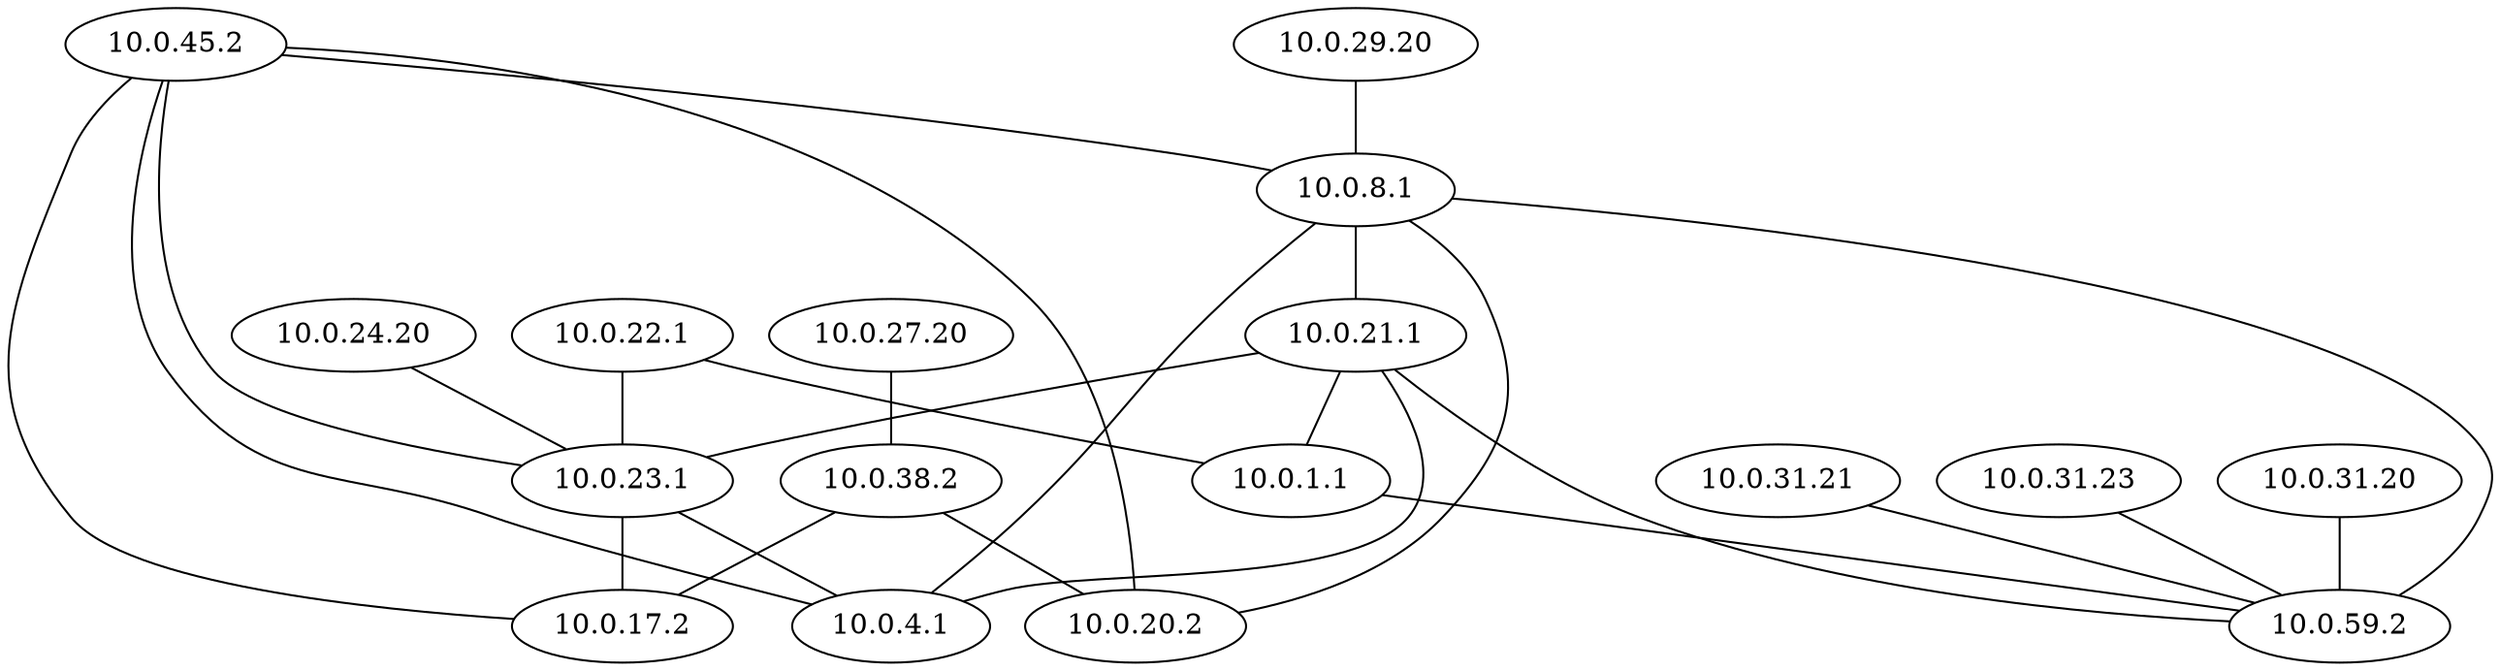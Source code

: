 strict graph {


	"10.0.29.20" [  weight=0 ];

	"10.0.29.20" -- "10.0.8.1" [  weight=101007 ];

	"10.0.45.2" [  weight=0 ];

	"10.0.45.2" -- "10.0.8.1" [  weight=27852 ];

	"10.0.45.2" -- "10.0.4.1" [  weight=41467 ];

	"10.0.45.2" -- "10.0.23.1" [  weight=132276 ];

	"10.0.45.2" -- "10.0.20.2" [  weight=21470 ];

	"10.0.45.2" -- "10.0.17.2" [  weight=35586 ];

	"10.0.8.1" [  weight=0 ];

	"10.0.8.1" -- "10.0.21.1" [  weight=33923 ];

	"10.0.8.1" -- "10.0.4.1" [  weight=36047 ];

	"10.0.8.1" -- "10.0.45.2" [  weight=27852 ];

	"10.0.8.1" -- "10.0.59.2" [  weight=52017 ];

	"10.0.8.1" -- "10.0.20.2" [  weight=36147 ];

	"10.0.8.1" -- "10.0.29.20" [  weight=101007 ];

	"10.0.27.20" [  weight=0 ];

	"10.0.27.20" -- "10.0.38.2" [  weight=20119240 ];

	"10.0.22.1" [  weight=0 ];

	"10.0.22.1" -- "10.0.23.1" [  weight=45124 ];

	"10.0.22.1" -- "10.0.1.1" [  weight=46196 ];

	"10.0.31.21" [  weight=0 ];

	"10.0.31.21" -- "10.0.59.2" [  weight=47548 ];

	"10.0.24.20" [  weight=0 ];

	"10.0.24.20" -- "10.0.23.1" [  weight=32160 ];

	"10.0.31.23" [  weight=0 ];

	"10.0.31.23" -- "10.0.59.2" [  weight=53299 ];

	"10.0.21.1" [  weight=0 ];

	"10.0.21.1" -- "10.0.23.1" [  weight=31669 ];

	"10.0.21.1" -- "10.0.1.1" [  weight=23624 ];

	"10.0.21.1" -- "10.0.59.2" [  weight=31138 ];

	"10.0.21.1" -- "10.0.4.1" [  weight=47699 ];

	"10.0.21.1" -- "10.0.8.1" [  weight=33923 ];

	"10.0.23.1" [  weight=0 ];

	"10.0.23.1" -- "10.0.45.2" [  weight=132276 ];

	"10.0.23.1" -- "10.0.4.1" [  weight=31558 ];

	"10.0.23.1" -- "10.0.22.1" [  weight=45124 ];

	"10.0.23.1" -- "10.0.17.2" [  weight=140982 ];

	"10.0.23.1" -- "10.0.24.20" [  weight=32160 ];

	"10.0.23.1" -- "10.0.21.1" [  weight=31669 ];

	"10.0.31.20" [  weight=0 ];

	"10.0.31.20" -- "10.0.59.2" [  weight=146072 ];

	"10.0.38.2" [  weight=0 ];

	"10.0.38.2" -- "10.0.20.2" [  weight=42019 ];

	"10.0.38.2" -- "10.0.17.2" [  weight=112289 ];

	"10.0.38.2" -- "10.0.27.20" [  weight=20119240 ];

	"10.0.17.2" [  weight=0 ];

	"10.0.17.2" -- "10.0.45.2" [  weight=35586 ];

	"10.0.17.2" -- "10.0.23.1" [  weight=140982 ];

	"10.0.17.2" -- "10.0.38.2" [  weight=112289 ];

	"10.0.4.1" [  weight=0 ];

	"10.0.4.1" -- "10.0.8.1" [  weight=36047 ];

	"10.0.4.1" -- "10.0.45.2" [  weight=41467 ];

	"10.0.4.1" -- "10.0.23.1" [  weight=31558 ];

	"10.0.4.1" -- "10.0.21.1" [  weight=47699 ];

	"10.0.20.2" [  weight=0 ];

	"10.0.20.2" -- "10.0.8.1" [  weight=36147 ];

	"10.0.20.2" -- "10.0.45.2" [  weight=21470 ];

	"10.0.20.2" -- "10.0.38.2" [  weight=42019 ];

	"10.0.1.1" [  weight=0 ];

	"10.0.1.1" -- "10.0.21.1" [  weight=23624 ];

	"10.0.1.1" -- "10.0.22.1" [  weight=46196 ];

	"10.0.1.1" -- "10.0.59.2" [  weight=29384 ];

	"10.0.59.2" [  weight=0 ];

	"10.0.59.2" -- "10.0.21.1" [  weight=31138 ];

	"10.0.59.2" -- "10.0.8.1" [  weight=52017 ];

	"10.0.59.2" -- "10.0.1.1" [  weight=29384 ];

	"10.0.59.2" -- "10.0.31.20" [  weight=146072 ];

	"10.0.59.2" -- "10.0.31.21" [  weight=47548 ];

	"10.0.59.2" -- "10.0.31.23" [  weight=53299 ];

}
